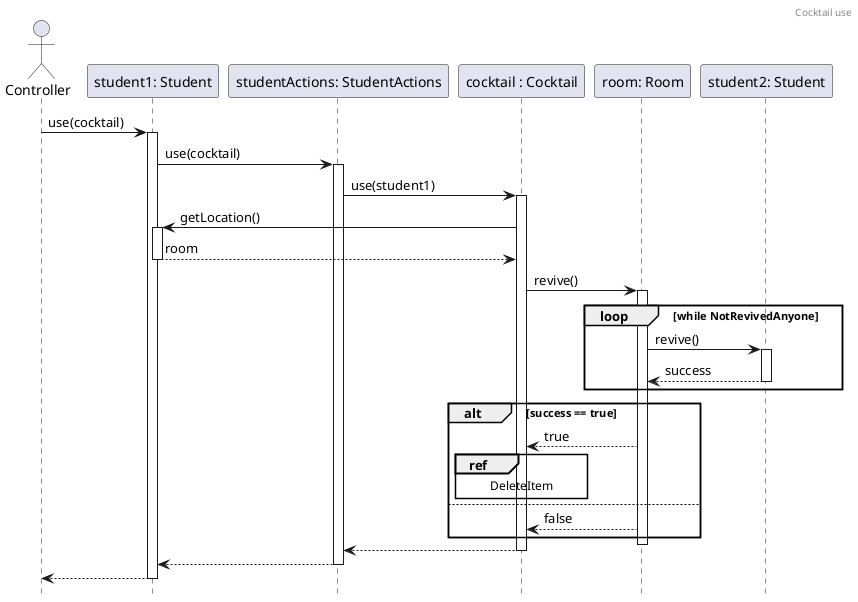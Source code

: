@startuml CocktailUse
header Cocktail use
hide footbox

actor Controller
participant Student as "student1: Student"
participant StudentActions as "studentActions: StudentActions"
participant Cocktail as "cocktail : Cocktail"
participant Room as "room: Room"
participant Student2 as "student2: Student"

Controller -> Student: use(cocktail)
activate Student

Student -> StudentActions: use(cocktail)
activate StudentActions

StudentActions -> Cocktail: use(student1)
activate Cocktail

Cocktail -> Student: getLocation()
activate Student

Student --> Cocktail: room
deactivate Student

Cocktail -> Room: revive()
activate Room

loop while NotRevivedAnyone
    Room -> Student2: revive()
    activate Student2
    Student2 --> Room: success
    deactivate Student2
end

alt success == true
    Room --> Cocktail: true
    ref over Cocktail: DeleteItem
else 
    Room --> Cocktail: false
end 
deactivate Room

Cocktail --> StudentActions
deactivate Cocktail
StudentActions --> Student
deactivate StudentActions
Student --> Controller
deactivate Student

@enduml